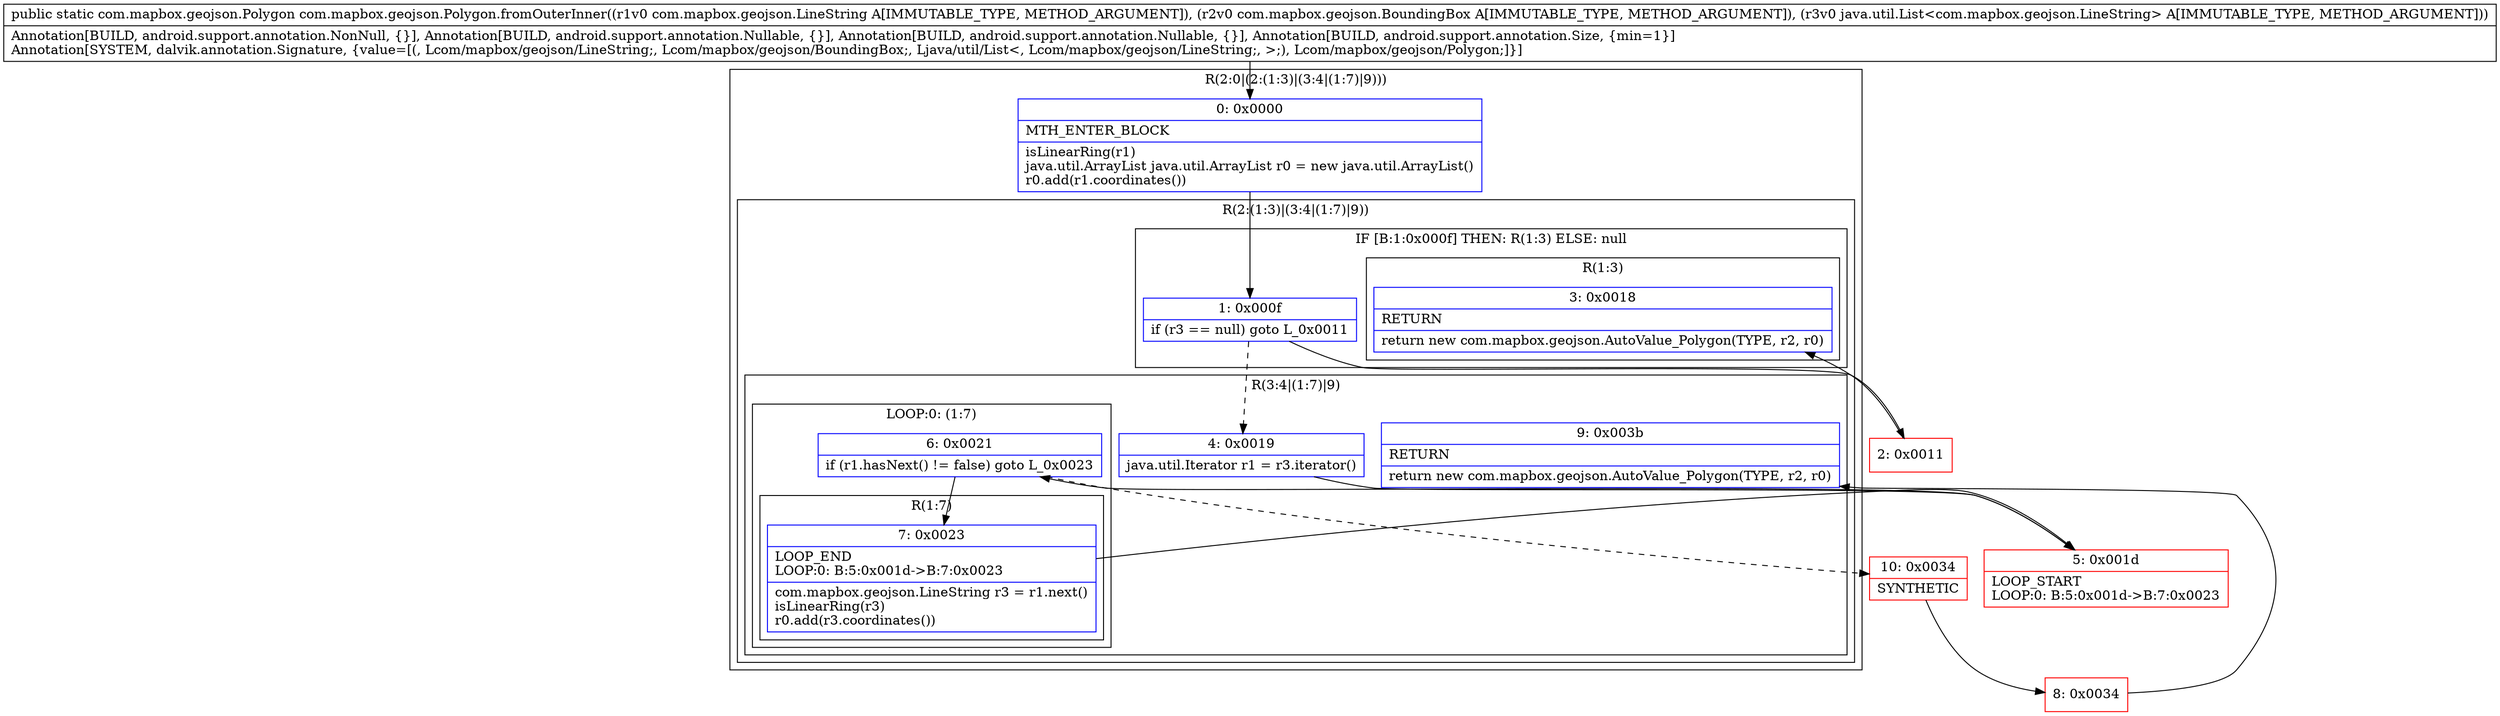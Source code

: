 digraph "CFG forcom.mapbox.geojson.Polygon.fromOuterInner(Lcom\/mapbox\/geojson\/LineString;Lcom\/mapbox\/geojson\/BoundingBox;Ljava\/util\/List;)Lcom\/mapbox\/geojson\/Polygon;" {
subgraph cluster_Region_81956098 {
label = "R(2:0|(2:(1:3)|(3:4|(1:7)|9)))";
node [shape=record,color=blue];
Node_0 [shape=record,label="{0\:\ 0x0000|MTH_ENTER_BLOCK\l|isLinearRing(r1)\ljava.util.ArrayList java.util.ArrayList r0 = new java.util.ArrayList()\lr0.add(r1.coordinates())\l}"];
subgraph cluster_Region_1408889273 {
label = "R(2:(1:3)|(3:4|(1:7)|9))";
node [shape=record,color=blue];
subgraph cluster_IfRegion_574096596 {
label = "IF [B:1:0x000f] THEN: R(1:3) ELSE: null";
node [shape=record,color=blue];
Node_1 [shape=record,label="{1\:\ 0x000f|if (r3 == null) goto L_0x0011\l}"];
subgraph cluster_Region_444162848 {
label = "R(1:3)";
node [shape=record,color=blue];
Node_3 [shape=record,label="{3\:\ 0x0018|RETURN\l|return new com.mapbox.geojson.AutoValue_Polygon(TYPE, r2, r0)\l}"];
}
}
subgraph cluster_Region_1289576946 {
label = "R(3:4|(1:7)|9)";
node [shape=record,color=blue];
Node_4 [shape=record,label="{4\:\ 0x0019|java.util.Iterator r1 = r3.iterator()\l}"];
subgraph cluster_LoopRegion_1431887531 {
label = "LOOP:0: (1:7)";
node [shape=record,color=blue];
Node_6 [shape=record,label="{6\:\ 0x0021|if (r1.hasNext() != false) goto L_0x0023\l}"];
subgraph cluster_Region_141982777 {
label = "R(1:7)";
node [shape=record,color=blue];
Node_7 [shape=record,label="{7\:\ 0x0023|LOOP_END\lLOOP:0: B:5:0x001d\-\>B:7:0x0023\l|com.mapbox.geojson.LineString r3 = r1.next()\lisLinearRing(r3)\lr0.add(r3.coordinates())\l}"];
}
}
Node_9 [shape=record,label="{9\:\ 0x003b|RETURN\l|return new com.mapbox.geojson.AutoValue_Polygon(TYPE, r2, r0)\l}"];
}
}
}
Node_2 [shape=record,color=red,label="{2\:\ 0x0011}"];
Node_5 [shape=record,color=red,label="{5\:\ 0x001d|LOOP_START\lLOOP:0: B:5:0x001d\-\>B:7:0x0023\l}"];
Node_8 [shape=record,color=red,label="{8\:\ 0x0034}"];
Node_10 [shape=record,color=red,label="{10\:\ 0x0034|SYNTHETIC\l}"];
MethodNode[shape=record,label="{public static com.mapbox.geojson.Polygon com.mapbox.geojson.Polygon.fromOuterInner((r1v0 com.mapbox.geojson.LineString A[IMMUTABLE_TYPE, METHOD_ARGUMENT]), (r2v0 com.mapbox.geojson.BoundingBox A[IMMUTABLE_TYPE, METHOD_ARGUMENT]), (r3v0 java.util.List\<com.mapbox.geojson.LineString\> A[IMMUTABLE_TYPE, METHOD_ARGUMENT]))  | Annotation[BUILD, android.support.annotation.NonNull, \{\}], Annotation[BUILD, android.support.annotation.Nullable, \{\}], Annotation[BUILD, android.support.annotation.Nullable, \{\}], Annotation[BUILD, android.support.annotation.Size, \{min=1\}]\lAnnotation[SYSTEM, dalvik.annotation.Signature, \{value=[(, Lcom\/mapbox\/geojson\/LineString;, Lcom\/mapbox\/geojson\/BoundingBox;, Ljava\/util\/List\<, Lcom\/mapbox\/geojson\/LineString;, \>;), Lcom\/mapbox\/geojson\/Polygon;]\}]\l}"];
MethodNode -> Node_0;
Node_0 -> Node_1;
Node_1 -> Node_2;
Node_1 -> Node_4[style=dashed];
Node_4 -> Node_5;
Node_6 -> Node_7;
Node_6 -> Node_10[style=dashed];
Node_7 -> Node_5;
Node_2 -> Node_3;
Node_5 -> Node_6;
Node_8 -> Node_9;
Node_10 -> Node_8;
}

